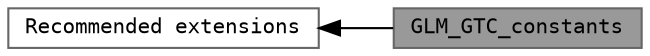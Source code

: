digraph "GLM_GTC_constants"
{
 // LATEX_PDF_SIZE
  bgcolor="transparent";
  edge [fontname=Terminal,fontsize=10,labelfontname=Helvetica,labelfontsize=10];
  node [fontname=Terminal,fontsize=10,shape=box,height=0.2,width=0.4];
  rankdir=LR;
  Node2 [label="Recommended extensions",height=0.2,width=0.4,color="grey40", fillcolor="white", style="filled",URL="$group__gtc.html",tooltip="Additional features not specified by GLSL specification."];
  Node1 [label="GLM_GTC_constants",height=0.2,width=0.4,color="gray40", fillcolor="grey60", style="filled", fontcolor="black",tooltip=" "];
  Node2->Node1 [shape=plaintext, dir="back", style="solid"];
}
